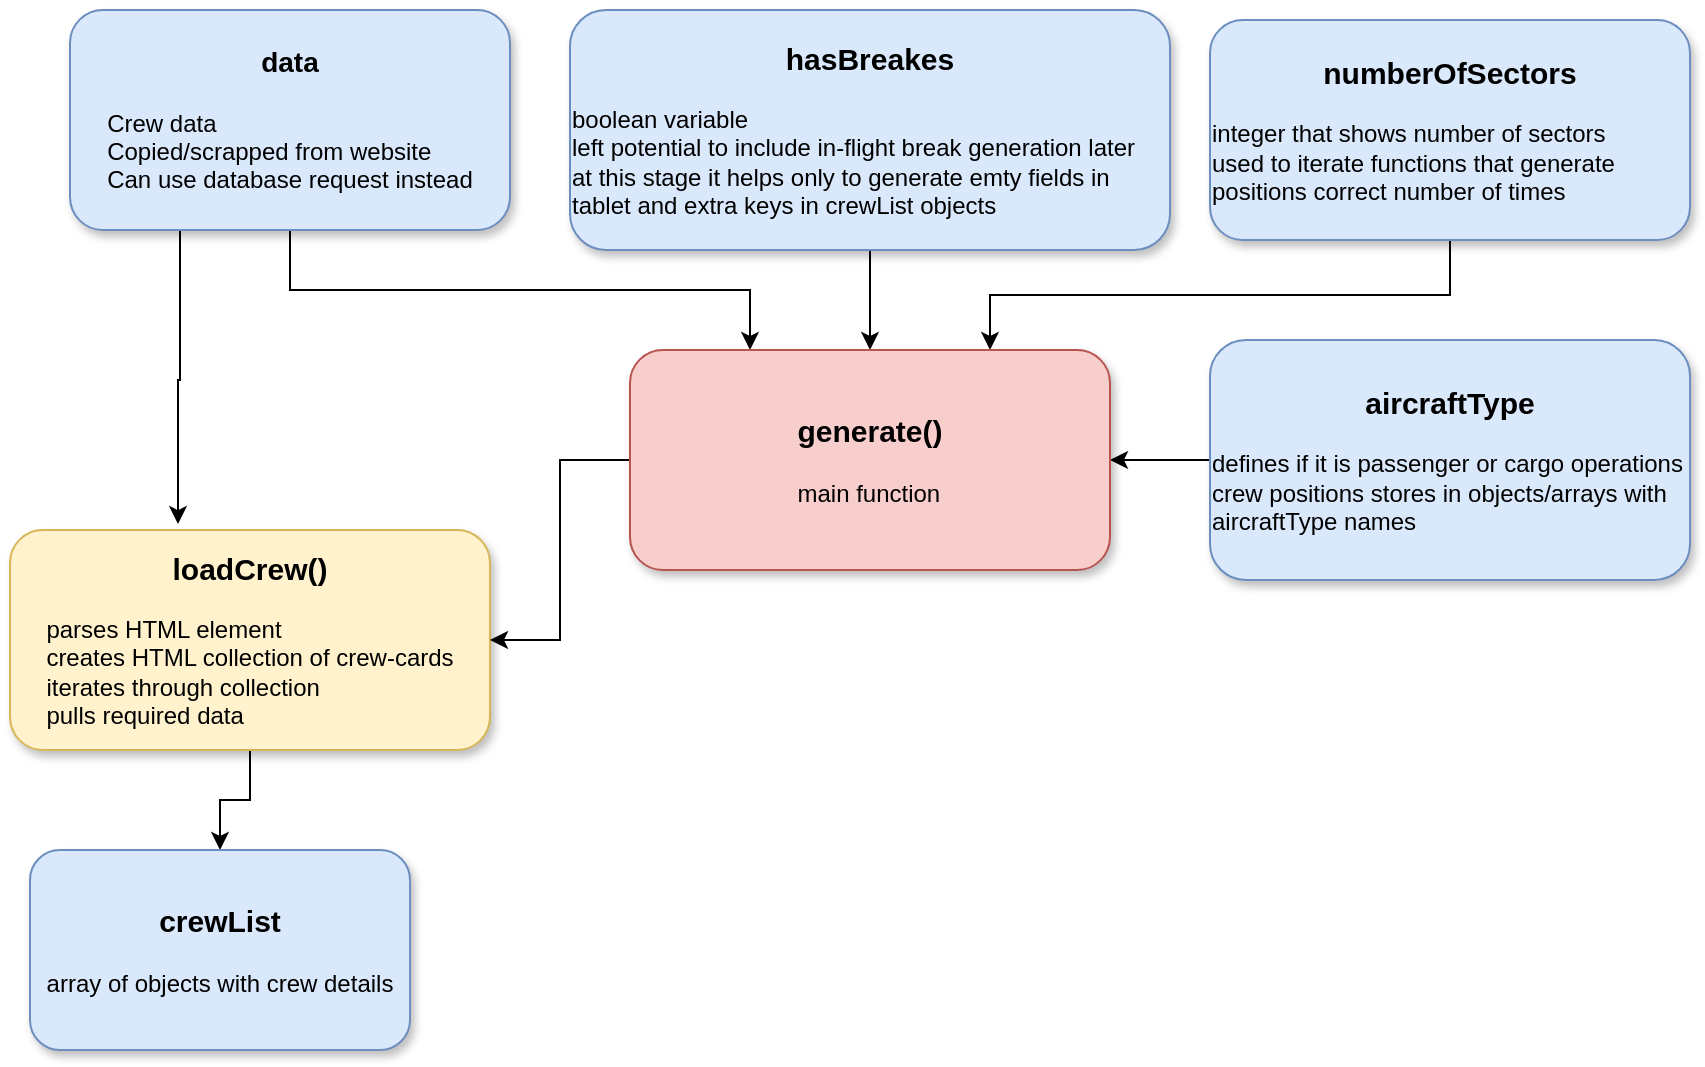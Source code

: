 <mxfile version="13.10.8" type="github"><diagram id="ETnIYjaObU7MtxRX93nT" name="Page-1"><mxGraphModel dx="868" dy="1619" grid="1" gridSize="10" guides="1" tooltips="1" connect="1" arrows="1" fold="1" page="1" pageScale="1" pageWidth="827" pageHeight="1169" math="0" shadow="0"><root><mxCell id="0"/><mxCell id="1" parent="0"/><mxCell id="8xZN8IJkZUnHKY1eC42l-13" style="edgeStyle=orthogonalEdgeStyle;rounded=0;orthogonalLoop=1;jettySize=auto;html=1;exitX=0.5;exitY=1;exitDx=0;exitDy=0;entryX=0.25;entryY=0;entryDx=0;entryDy=0;" edge="1" parent="1" source="R6uW-cTtfw_yqcMVj63M-1" target="8xZN8IJkZUnHKY1eC42l-9"><mxGeometry relative="1" as="geometry"/></mxCell><mxCell id="8xZN8IJkZUnHKY1eC42l-14" style="edgeStyle=orthogonalEdgeStyle;rounded=0;orthogonalLoop=1;jettySize=auto;html=1;exitX=0.25;exitY=1;exitDx=0;exitDy=0;entryX=0.35;entryY=-0.027;entryDx=0;entryDy=0;entryPerimeter=0;" edge="1" parent="1" source="R6uW-cTtfw_yqcMVj63M-1" target="8xZN8IJkZUnHKY1eC42l-4"><mxGeometry relative="1" as="geometry"/></mxCell><mxCell id="R6uW-cTtfw_yqcMVj63M-1" value="&lt;b&gt;&lt;font style=&quot;font-size: 14px&quot;&gt;data&lt;/font&gt;&lt;/b&gt;&lt;br&gt;&lt;br&gt;&lt;div style=&quot;text-align: left&quot;&gt;&lt;span&gt;Crew data&lt;/span&gt;&lt;/div&gt;&lt;div style=&quot;text-align: left&quot;&gt;&lt;span&gt;Copied/scrapped from website&lt;/span&gt;&lt;/div&gt;&lt;div style=&quot;text-align: left&quot;&gt;&lt;span&gt;Can use database request instead&lt;/span&gt;&lt;/div&gt;" style="rounded=1;whiteSpace=wrap;html=1;fillColor=#dae8fc;strokeColor=#6c8ebf;shadow=1;sketch=0;glass=0;" parent="1" vertex="1"><mxGeometry x="40" y="-40" width="220" height="110" as="geometry"/></mxCell><mxCell id="8xZN8IJkZUnHKY1eC42l-20" style="edgeStyle=orthogonalEdgeStyle;rounded=0;orthogonalLoop=1;jettySize=auto;html=1;exitX=0.5;exitY=1;exitDx=0;exitDy=0;entryX=0.5;entryY=0;entryDx=0;entryDy=0;" edge="1" parent="1" source="8xZN8IJkZUnHKY1eC42l-4" target="8xZN8IJkZUnHKY1eC42l-5"><mxGeometry relative="1" as="geometry"/></mxCell><mxCell id="8xZN8IJkZUnHKY1eC42l-4" value="&lt;b&gt;&lt;font style=&quot;font-size: 15px&quot;&gt;loadCrew()&lt;/font&gt;&lt;/b&gt;&lt;br&gt;&lt;br&gt;&lt;div style=&quot;text-align: left&quot;&gt;&lt;span&gt;parses HTML element&lt;/span&gt;&lt;/div&gt;&lt;span&gt;&lt;div style=&quot;text-align: left&quot;&gt;&lt;span&gt;creates HTML collection of crew-cards&lt;/span&gt;&lt;/div&gt;&lt;/span&gt;&lt;span&gt;&lt;div style=&quot;text-align: left&quot;&gt;&lt;span&gt;iterates through collection&lt;/span&gt;&lt;/div&gt;&lt;/span&gt;&lt;div style=&quot;text-align: left&quot;&gt;&lt;span&gt;pulls required data&lt;/span&gt;&lt;/div&gt;" style="rounded=1;whiteSpace=wrap;html=1;fillColor=#fff2cc;strokeColor=#d6b656;shadow=1;sketch=0;glass=0;" vertex="1" parent="1"><mxGeometry x="10" y="220" width="240" height="110" as="geometry"/></mxCell><mxCell id="8xZN8IJkZUnHKY1eC42l-5" value="&lt;font style=&quot;font-size: 15px&quot;&gt;&lt;b&gt;crewList&lt;/b&gt;&lt;/font&gt;&lt;br&gt;&lt;br&gt;array of objects with crew details" style="rounded=1;whiteSpace=wrap;html=1;fillColor=#dae8fc;strokeColor=#6c8ebf;shadow=1;sketch=0;glass=0;" vertex="1" parent="1"><mxGeometry x="20" y="380" width="190" height="100" as="geometry"/></mxCell><mxCell id="8xZN8IJkZUnHKY1eC42l-12" style="edgeStyle=orthogonalEdgeStyle;rounded=0;orthogonalLoop=1;jettySize=auto;html=1;exitX=0;exitY=0.5;exitDx=0;exitDy=0;entryX=1;entryY=0.5;entryDx=0;entryDy=0;" edge="1" parent="1" source="8xZN8IJkZUnHKY1eC42l-6" target="8xZN8IJkZUnHKY1eC42l-9"><mxGeometry relative="1" as="geometry"/></mxCell><mxCell id="8xZN8IJkZUnHKY1eC42l-6" value="&lt;font style=&quot;font-size: 15px&quot;&gt;&lt;b&gt;aircraftType&lt;/b&gt;&lt;/font&gt;&lt;br&gt;&lt;br&gt;&lt;div style=&quot;text-align: left&quot;&gt;&lt;span&gt;defines if it is passenger or cargo operations&lt;/span&gt;&lt;/div&gt;&lt;div style=&quot;text-align: left&quot;&gt;&lt;span&gt;crew positions stores in objects/arrays with aircraftType names&lt;/span&gt;&lt;/div&gt;" style="rounded=1;whiteSpace=wrap;html=1;fillColor=#dae8fc;strokeColor=#6c8ebf;shadow=1;sketch=0;glass=0;" vertex="1" parent="1"><mxGeometry x="610" y="125" width="240" height="120" as="geometry"/></mxCell><mxCell id="8xZN8IJkZUnHKY1eC42l-11" style="edgeStyle=orthogonalEdgeStyle;rounded=0;orthogonalLoop=1;jettySize=auto;html=1;exitX=0.5;exitY=1;exitDx=0;exitDy=0;entryX=0.75;entryY=0;entryDx=0;entryDy=0;" edge="1" parent="1" source="8xZN8IJkZUnHKY1eC42l-7" target="8xZN8IJkZUnHKY1eC42l-9"><mxGeometry relative="1" as="geometry"/></mxCell><mxCell id="8xZN8IJkZUnHKY1eC42l-7" value="&lt;font style=&quot;font-size: 15px&quot;&gt;&lt;b&gt;numberOfSectors&lt;/b&gt;&lt;/font&gt;&lt;br&gt;&lt;br&gt;&lt;div style=&quot;text-align: left&quot;&gt;&lt;span&gt;integer that shows number of sectors&lt;/span&gt;&lt;/div&gt;&lt;div style=&quot;text-align: left&quot;&gt;&lt;span&gt;used to iterate functions that generate positions correct number of times&lt;/span&gt;&lt;/div&gt;" style="rounded=1;whiteSpace=wrap;html=1;fillColor=#dae8fc;strokeColor=#6c8ebf;shadow=1;sketch=0;glass=0;" vertex="1" parent="1"><mxGeometry x="610" y="-35" width="240" height="110" as="geometry"/></mxCell><mxCell id="8xZN8IJkZUnHKY1eC42l-10" style="edgeStyle=orthogonalEdgeStyle;rounded=0;orthogonalLoop=1;jettySize=auto;html=1;exitX=0.5;exitY=1;exitDx=0;exitDy=0;entryX=0.5;entryY=0;entryDx=0;entryDy=0;" edge="1" parent="1" source="8xZN8IJkZUnHKY1eC42l-8" target="8xZN8IJkZUnHKY1eC42l-9"><mxGeometry relative="1" as="geometry"/></mxCell><mxCell id="8xZN8IJkZUnHKY1eC42l-8" value="&lt;font style=&quot;font-size: 15px&quot;&gt;&lt;b&gt;hasBreakes&lt;/b&gt;&lt;/font&gt;&lt;br&gt;&lt;br&gt;&lt;div style=&quot;text-align: left&quot;&gt;&lt;span&gt;boolean variable&lt;/span&gt;&lt;/div&gt;&lt;div style=&quot;text-align: left&quot;&gt;&lt;span&gt;left potential to include in-flight break generation later&lt;/span&gt;&lt;/div&gt;&lt;div style=&quot;text-align: left&quot;&gt;&lt;span&gt;at this stage it helps only to generate emty fields in tablet and extra keys in crewList objects&lt;/span&gt;&lt;/div&gt;" style="rounded=1;whiteSpace=wrap;html=1;fillColor=#dae8fc;strokeColor=#6c8ebf;shadow=1;sketch=0;glass=0;" vertex="1" parent="1"><mxGeometry x="290" y="-40" width="300" height="120" as="geometry"/></mxCell><mxCell id="8xZN8IJkZUnHKY1eC42l-18" style="edgeStyle=orthogonalEdgeStyle;rounded=0;orthogonalLoop=1;jettySize=auto;html=1;exitX=0;exitY=0.5;exitDx=0;exitDy=0;entryX=1;entryY=0.5;entryDx=0;entryDy=0;" edge="1" parent="1" source="8xZN8IJkZUnHKY1eC42l-9" target="8xZN8IJkZUnHKY1eC42l-4"><mxGeometry relative="1" as="geometry"/></mxCell><mxCell id="8xZN8IJkZUnHKY1eC42l-9" value="&lt;b&gt;&lt;font style=&quot;font-size: 15px&quot;&gt;generate()&lt;/font&gt;&lt;/b&gt;&lt;br&gt;&lt;br&gt;&lt;div style=&quot;text-align: left&quot;&gt;main function&lt;/div&gt;" style="rounded=1;whiteSpace=wrap;html=1;fillColor=#f8cecc;strokeColor=#b85450;shadow=1;sketch=0;glass=0;" vertex="1" parent="1"><mxGeometry x="320" y="130" width="240" height="110" as="geometry"/></mxCell></root></mxGraphModel></diagram></mxfile>
